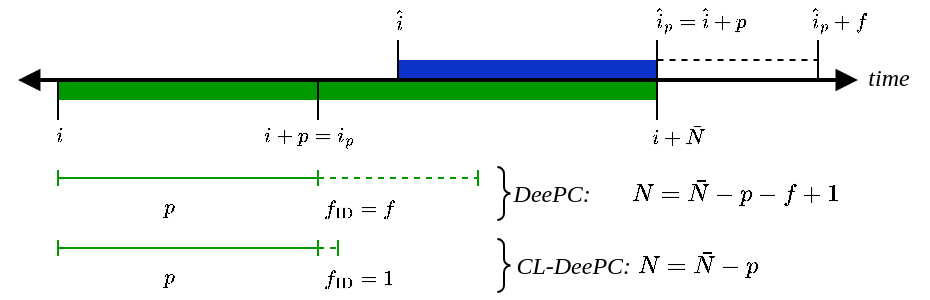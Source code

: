 <mxfile version="21.6.1" type="device">
  <diagram id="m4eVXJwNsH_s_JhHoiYs" name="Page-1">
    <mxGraphModel dx="561" dy="299" grid="1" gridSize="10" guides="1" tooltips="1" connect="1" arrows="1" fold="1" page="1" pageScale="1" pageWidth="470" pageHeight="175" math="1" shadow="0">
      <root>
        <mxCell id="0" />
        <mxCell id="1" parent="0" />
        <mxCell id="AQ_2sDLIxfy93o0sO916-7" value="" style="rounded=0;whiteSpace=wrap;html=1;fillColor=#0d33c9;fontColor=#333333;strokeColor=none;" parent="1" vertex="1">
          <mxGeometry x="200" y="36" width="130" height="10" as="geometry" />
        </mxCell>
        <mxCell id="AQ_2sDLIxfy93o0sO916-6" value="" style="rounded=0;whiteSpace=wrap;html=1;fillColor=#009900;fontColor=#333333;strokeColor=none;gradientColor=none;shadow=0;glass=0;" parent="1" vertex="1">
          <mxGeometry x="30" y="46" width="300" height="10" as="geometry" />
        </mxCell>
        <mxCell id="AQ_2sDLIxfy93o0sO916-2" value="" style="endArrow=none;html=1;rounded=0;strokeWidth=1;" parent="1" edge="1">
          <mxGeometry width="50" height="50" relative="1" as="geometry">
            <mxPoint x="30" y="45" as="sourcePoint" />
            <mxPoint x="30" y="66" as="targetPoint" />
          </mxGeometry>
        </mxCell>
        <mxCell id="AQ_2sDLIxfy93o0sO916-5" value="" style="endArrow=none;html=1;rounded=0;strokeWidth=1;" parent="1" edge="1">
          <mxGeometry width="50" height="50" relative="1" as="geometry">
            <mxPoint x="160" y="46" as="sourcePoint" />
            <mxPoint x="160" y="66" as="targetPoint" />
          </mxGeometry>
        </mxCell>
        <mxCell id="AQ_2sDLIxfy93o0sO916-10" value="" style="endArrow=none;html=1;rounded=0;strokeWidth=1;" parent="1" edge="1">
          <mxGeometry width="50" height="50" relative="1" as="geometry">
            <mxPoint x="410" y="26" as="sourcePoint" />
            <mxPoint x="410" y="46" as="targetPoint" />
          </mxGeometry>
        </mxCell>
        <mxCell id="AQ_2sDLIxfy93o0sO916-12" value="" style="endArrow=none;html=1;rounded=0;strokeWidth=1;" parent="1" edge="1">
          <mxGeometry width="50" height="50" relative="1" as="geometry">
            <mxPoint x="329.5" y="26" as="sourcePoint" />
            <mxPoint x="329.5" y="66" as="targetPoint" />
          </mxGeometry>
        </mxCell>
        <mxCell id="AQ_2sDLIxfy93o0sO916-13" value="" style="endArrow=none;html=1;rounded=0;strokeWidth=1;" parent="1" edge="1">
          <mxGeometry width="50" height="50" relative="1" as="geometry">
            <mxPoint x="200" y="26" as="sourcePoint" />
            <mxPoint x="200" y="46" as="targetPoint" />
          </mxGeometry>
        </mxCell>
        <mxCell id="AQ_2sDLIxfy93o0sO916-18" value="" style="endArrow=none;html=1;rounded=0;strokeWidth=1;endFill=0;dashed=1;strokeColor=#000000;fontColor=#000000;" parent="1" edge="1">
          <mxGeometry width="50" height="50" relative="1" as="geometry">
            <mxPoint x="329.75" y="36" as="sourcePoint" />
            <mxPoint x="410.25" y="36" as="targetPoint" />
          </mxGeometry>
        </mxCell>
        <mxCell id="AQ_2sDLIxfy93o0sO916-23" value="&lt;font face=&quot;Times New Roman&quot; style=&quot;font-size: 12px;&quot; color=&quot;#000000&quot;&gt;time&lt;/font&gt;" style="text;html=1;resizable=0;autosize=1;align=center;verticalAlign=middle;points=[];fillColor=none;strokeColor=none;rounded=0;fontColor=#B3B3B3;fontStyle=2;fontSize=14;" parent="1" vertex="1">
          <mxGeometry x="425" y="29" width="40" height="30" as="geometry" />
        </mxCell>
        <mxCell id="AQ_2sDLIxfy93o0sO916-24" value="&lt;font color=&quot;#000000&quot; style=&quot;font-size: 9px;&quot;&gt;$$i$$&lt;/font&gt;" style="text;html=1;resizable=0;autosize=1;align=center;verticalAlign=middle;points=[];fillColor=none;strokeColor=none;rounded=0;fontColor=#B3B3B3;fontSize=9;" parent="1" vertex="1">
          <mxGeometry x="10" y="64" width="40" height="20" as="geometry" />
        </mxCell>
        <mxCell id="AQ_2sDLIxfy93o0sO916-26" value="&lt;font color=&quot;#000000&quot; style=&quot;font-size: 9px;&quot;&gt;$$i+p = i_p$$&lt;/font&gt;" style="text;html=1;resizable=0;autosize=1;align=center;verticalAlign=middle;points=[];fillColor=none;strokeColor=none;rounded=0;fontColor=#B3B3B3;fontSize=9;" parent="1" vertex="1">
          <mxGeometry x="120" y="64" width="70" height="20" as="geometry" />
        </mxCell>
        <mxCell id="AQ_2sDLIxfy93o0sO916-30" value="&lt;font color=&quot;#000000&quot; style=&quot;font-size: 9px;&quot;&gt;$$i+\bar{N}$$&lt;/font&gt;" style="text;html=1;resizable=0;autosize=1;align=center;verticalAlign=middle;points=[];fillColor=none;strokeColor=none;rounded=0;fontColor=#B3B3B3;fontSize=9;" parent="1" vertex="1">
          <mxGeometry x="300" y="64" width="80" height="20" as="geometry" />
        </mxCell>
        <mxCell id="AQ_2sDLIxfy93o0sO916-3" value="" style="endArrow=block;html=1;rounded=0;strokeWidth=2;endFill=1;startArrow=block;startFill=1;" parent="1" edge="1">
          <mxGeometry width="50" height="50" relative="1" as="geometry">
            <mxPoint x="10" y="46" as="sourcePoint" />
            <mxPoint x="430" y="46" as="targetPoint" />
          </mxGeometry>
        </mxCell>
        <mxCell id="0ot7vCy0zlvDfJLgfHZY-3" value="&lt;font color=&quot;#000000&quot; style=&quot;font-size: 9px;&quot;&gt;$$\hat{i}$$&lt;/font&gt;" style="text;html=1;resizable=0;autosize=1;align=center;verticalAlign=middle;points=[];fillColor=none;strokeColor=none;rounded=0;fontColor=#B3B3B3;fontSize=9;" vertex="1" parent="1">
          <mxGeometry x="165" y="6" width="70" height="20" as="geometry" />
        </mxCell>
        <mxCell id="0ot7vCy0zlvDfJLgfHZY-5" value="&lt;font color=&quot;#000000&quot; style=&quot;font-size: 9px;&quot;&gt;$$\hat{i}_p=\hat{i}+p$$&lt;/font&gt;" style="text;html=1;resizable=0;autosize=1;align=center;verticalAlign=middle;points=[];fillColor=none;strokeColor=none;rounded=0;fontColor=#B3B3B3;fontSize=9;" vertex="1" parent="1">
          <mxGeometry x="291" y="6" width="120" height="20" as="geometry" />
        </mxCell>
        <mxCell id="0ot7vCy0zlvDfJLgfHZY-9" value="&lt;font color=&quot;#000000&quot; style=&quot;font-size: 9px;&quot;&gt;$$\hat{i}_p+f$$&lt;/font&gt;" style="text;html=1;resizable=0;autosize=1;align=center;verticalAlign=middle;points=[];fillColor=none;strokeColor=none;rounded=0;fontColor=#B3B3B3;fontSize=9;" vertex="1" parent="1">
          <mxGeometry x="380" y="6" width="80" height="20" as="geometry" />
        </mxCell>
        <mxCell id="0ot7vCy0zlvDfJLgfHZY-30" value="" style="endArrow=baseDash;html=1;strokeWidth=1;endFill=0;strokeColor=#009900;fontColor=#000000;startArrow=baseDash;startFill=0;rounded=0;dashed=1;jumpStyle=none;jumpSize=2;" edge="1" parent="1">
          <mxGeometry width="50" height="50" relative="1" as="geometry">
            <mxPoint x="160" y="95" as="sourcePoint" />
            <mxPoint x="240" y="95" as="targetPoint" />
          </mxGeometry>
        </mxCell>
        <mxCell id="0ot7vCy0zlvDfJLgfHZY-32" value="&lt;font face=&quot;Times New Roman&quot;&gt;&lt;font style=&quot;font-size: 12px;&quot; color=&quot;#000000&quot;&gt;DeePC:&amp;nbsp; &amp;nbsp; &amp;nbsp; &amp;nbsp;&lt;/font&gt;&lt;font color=&quot;#000000&quot; style=&quot;font-size: 12px;&quot;&gt;\(N=\bar{N}-p-f+1\)&lt;/font&gt;&lt;/font&gt;&lt;font face=&quot;Times New Roman&quot; style=&quot;font-size: 12px;&quot; color=&quot;#000000&quot;&gt;&lt;br&gt;&lt;/font&gt;" style="text;html=1;resizable=0;autosize=1;align=center;verticalAlign=middle;points=[];fillColor=none;strokeColor=none;rounded=0;fontColor=#B3B3B3;fontStyle=2;fontSize=14;" vertex="1" parent="1">
          <mxGeometry x="249" y="87" width="180" height="30" as="geometry" />
        </mxCell>
        <mxCell id="0ot7vCy0zlvDfJLgfHZY-37" value="" style="endArrow=baseDash;html=1;rounded=0;strokeWidth=1;endFill=0;strokeColor=#009900;fontColor=#000000;startArrow=baseDash;startFill=0;" edge="1" parent="1">
          <mxGeometry width="50" height="50" relative="1" as="geometry">
            <mxPoint x="30" y="95" as="sourcePoint" />
            <mxPoint x="160" y="95" as="targetPoint" />
          </mxGeometry>
        </mxCell>
        <mxCell id="0ot7vCy0zlvDfJLgfHZY-39" value="&lt;font color=&quot;#000000&quot; style=&quot;font-size: 9px;&quot;&gt;$$p$$&lt;/font&gt;" style="text;html=1;resizable=0;autosize=1;align=center;verticalAlign=middle;points=[];fillColor=none;strokeColor=none;rounded=0;fontColor=#B3B3B3;fontSize=9;" vertex="1" parent="1">
          <mxGeometry x="60" y="100" width="50" height="20" as="geometry" />
        </mxCell>
        <mxCell id="0ot7vCy0zlvDfJLgfHZY-40" value="&lt;font color=&quot;#000000&quot; style=&quot;font-size: 9px;&quot;&gt;$$f_\mathrm{ID}=f$$&lt;/font&gt;" style="text;html=1;resizable=0;autosize=1;align=center;verticalAlign=middle;points=[];fillColor=none;strokeColor=none;rounded=0;fontColor=#B3B3B3;fontSize=9;" vertex="1" parent="1">
          <mxGeometry x="125" y="100" width="110" height="20" as="geometry" />
        </mxCell>
        <mxCell id="0ot7vCy0zlvDfJLgfHZY-44" value="" style="endArrow=baseDash;html=1;rounded=0;strokeWidth=1;endFill=0;strokeColor=#009900;fontColor=#000000;startArrow=baseDash;startFill=0;dashed=1;jumpSize=2;" edge="1" parent="1">
          <mxGeometry width="50" height="50" relative="1" as="geometry">
            <mxPoint x="160" y="130" as="sourcePoint" />
            <mxPoint x="170" y="130" as="targetPoint" />
          </mxGeometry>
        </mxCell>
        <mxCell id="0ot7vCy0zlvDfJLgfHZY-45" value="" style="endArrow=baseDash;html=1;rounded=0;strokeWidth=1;endFill=0;strokeColor=#009900;fontColor=#000000;startArrow=baseDash;startFill=0;" edge="1" parent="1">
          <mxGeometry width="50" height="50" relative="1" as="geometry">
            <mxPoint x="30" y="130" as="sourcePoint" />
            <mxPoint x="160" y="130" as="targetPoint" />
          </mxGeometry>
        </mxCell>
        <mxCell id="0ot7vCy0zlvDfJLgfHZY-46" value="&lt;font color=&quot;#000000&quot; style=&quot;font-size: 9px;&quot;&gt;$$p$$&lt;/font&gt;" style="text;html=1;resizable=0;autosize=1;align=center;verticalAlign=middle;points=[];fillColor=none;strokeColor=none;rounded=0;fontColor=#B3B3B3;fontSize=9;" vertex="1" parent="1">
          <mxGeometry x="60" y="135" width="50" height="20" as="geometry" />
        </mxCell>
        <mxCell id="0ot7vCy0zlvDfJLgfHZY-47" value="&lt;font color=&quot;#000000&quot; style=&quot;font-size: 9px;&quot;&gt;$$f_\mathrm{ID}=1$$&lt;/font&gt;" style="text;html=1;resizable=0;autosize=1;align=center;verticalAlign=middle;points=[];fillColor=none;strokeColor=none;rounded=0;fontColor=#B3B3B3;fontSize=9;" vertex="1" parent="1">
          <mxGeometry x="125" y="135" width="110" height="20" as="geometry" />
        </mxCell>
        <mxCell id="0ot7vCy0zlvDfJLgfHZY-55" value="&lt;font face=&quot;Times New Roman&quot;&gt;&lt;font style=&quot;font-size: 12px;&quot; color=&quot;#000000&quot;&gt;CL-DeePC:&amp;nbsp;&lt;/font&gt;&lt;font color=&quot;#000000&quot; style=&quot;font-size: 12px;&quot;&gt;\(N=\bar{N}-p\)&lt;/font&gt;&lt;/font&gt;&lt;font face=&quot;Times New Roman&quot; style=&quot;font-size: 12px;&quot; color=&quot;#000000&quot;&gt;&lt;br&gt;&lt;/font&gt;" style="text;html=1;resizable=0;autosize=1;align=center;verticalAlign=middle;points=[];fillColor=none;strokeColor=none;rounded=0;fontColor=#B3B3B3;fontStyle=2;fontSize=14;" vertex="1" parent="1">
          <mxGeometry x="239" y="123" width="160" height="30" as="geometry" />
        </mxCell>
        <mxCell id="0ot7vCy0zlvDfJLgfHZY-56" value="" style="labelPosition=right;align=left;strokeWidth=1;shape=mxgraph.mockup.markup.curlyBrace;html=1;shadow=0;dashed=0;strokeColor=#000000;direction=north;rotation=-180;" vertex="1" parent="1">
          <mxGeometry x="243" y="89.5" width="20" height="26.5" as="geometry" />
        </mxCell>
        <mxCell id="0ot7vCy0zlvDfJLgfHZY-57" value="" style="labelPosition=right;align=left;strokeWidth=1;shape=mxgraph.mockup.markup.curlyBrace;html=1;shadow=0;dashed=0;strokeColor=#000000;direction=north;rotation=-180;" vertex="1" parent="1">
          <mxGeometry x="243" y="125.5" width="20" height="26.5" as="geometry" />
        </mxCell>
      </root>
    </mxGraphModel>
  </diagram>
</mxfile>
